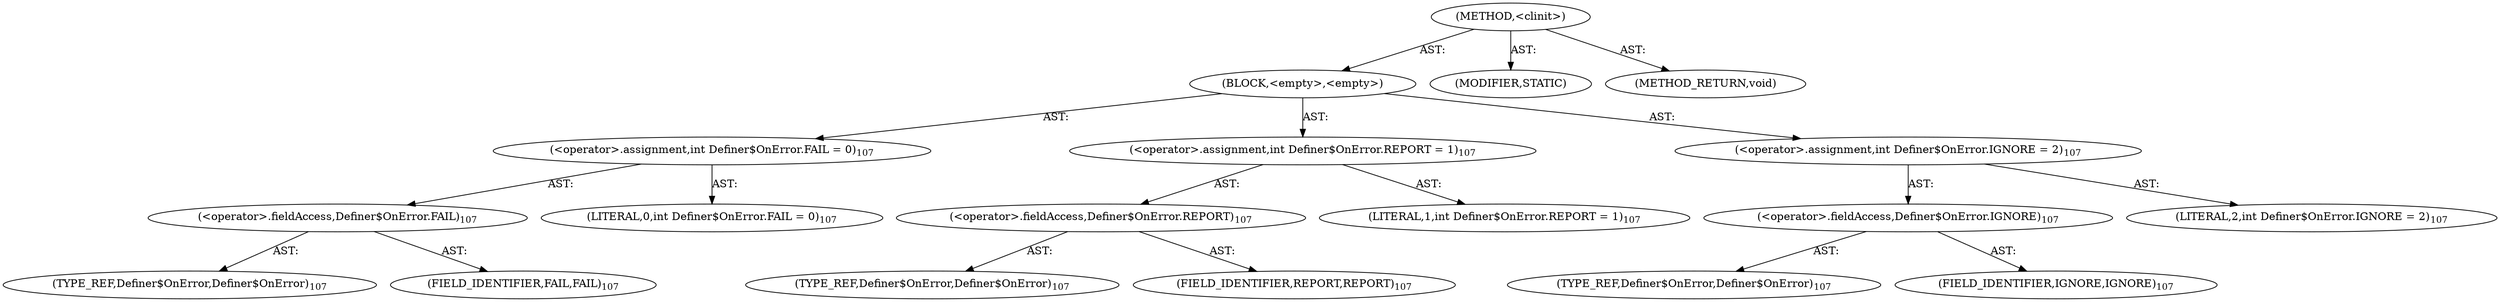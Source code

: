 digraph "&lt;clinit&gt;" {  
"111669149699" [label = <(METHOD,&lt;clinit&gt;)> ]
"25769803779" [label = <(BLOCK,&lt;empty&gt;,&lt;empty&gt;)> ]
"30064771076" [label = <(&lt;operator&gt;.assignment,int Definer$OnError.FAIL = 0)<SUB>107</SUB>> ]
"30064771077" [label = <(&lt;operator&gt;.fieldAccess,Definer$OnError.FAIL)<SUB>107</SUB>> ]
"180388626432" [label = <(TYPE_REF,Definer$OnError,Definer$OnError)<SUB>107</SUB>> ]
"55834574848" [label = <(FIELD_IDENTIFIER,FAIL,FAIL)<SUB>107</SUB>> ]
"90194313219" [label = <(LITERAL,0,int Definer$OnError.FAIL = 0)<SUB>107</SUB>> ]
"30064771078" [label = <(&lt;operator&gt;.assignment,int Definer$OnError.REPORT = 1)<SUB>107</SUB>> ]
"30064771079" [label = <(&lt;operator&gt;.fieldAccess,Definer$OnError.REPORT)<SUB>107</SUB>> ]
"180388626433" [label = <(TYPE_REF,Definer$OnError,Definer$OnError)<SUB>107</SUB>> ]
"55834574849" [label = <(FIELD_IDENTIFIER,REPORT,REPORT)<SUB>107</SUB>> ]
"90194313220" [label = <(LITERAL,1,int Definer$OnError.REPORT = 1)<SUB>107</SUB>> ]
"30064771080" [label = <(&lt;operator&gt;.assignment,int Definer$OnError.IGNORE = 2)<SUB>107</SUB>> ]
"30064771081" [label = <(&lt;operator&gt;.fieldAccess,Definer$OnError.IGNORE)<SUB>107</SUB>> ]
"180388626434" [label = <(TYPE_REF,Definer$OnError,Definer$OnError)<SUB>107</SUB>> ]
"55834574850" [label = <(FIELD_IDENTIFIER,IGNORE,IGNORE)<SUB>107</SUB>> ]
"90194313221" [label = <(LITERAL,2,int Definer$OnError.IGNORE = 2)<SUB>107</SUB>> ]
"133143986199" [label = <(MODIFIER,STATIC)> ]
"128849018883" [label = <(METHOD_RETURN,void)> ]
  "111669149699" -> "25769803779"  [ label = "AST: "] 
  "111669149699" -> "133143986199"  [ label = "AST: "] 
  "111669149699" -> "128849018883"  [ label = "AST: "] 
  "25769803779" -> "30064771076"  [ label = "AST: "] 
  "25769803779" -> "30064771078"  [ label = "AST: "] 
  "25769803779" -> "30064771080"  [ label = "AST: "] 
  "30064771076" -> "30064771077"  [ label = "AST: "] 
  "30064771076" -> "90194313219"  [ label = "AST: "] 
  "30064771077" -> "180388626432"  [ label = "AST: "] 
  "30064771077" -> "55834574848"  [ label = "AST: "] 
  "30064771078" -> "30064771079"  [ label = "AST: "] 
  "30064771078" -> "90194313220"  [ label = "AST: "] 
  "30064771079" -> "180388626433"  [ label = "AST: "] 
  "30064771079" -> "55834574849"  [ label = "AST: "] 
  "30064771080" -> "30064771081"  [ label = "AST: "] 
  "30064771080" -> "90194313221"  [ label = "AST: "] 
  "30064771081" -> "180388626434"  [ label = "AST: "] 
  "30064771081" -> "55834574850"  [ label = "AST: "] 
}
